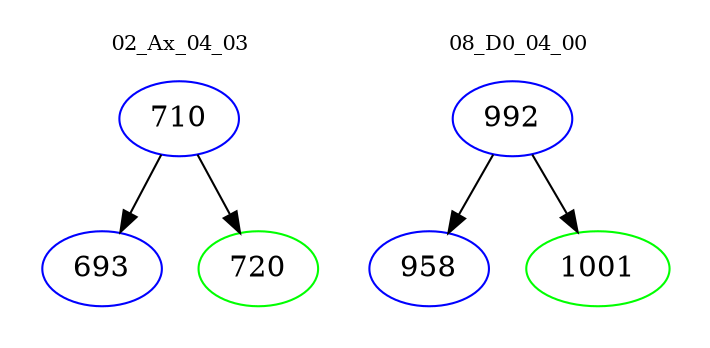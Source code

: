 digraph{
subgraph cluster_0 {
color = white
label = "02_Ax_04_03";
fontsize=10;
T0_710 [label="710", color="blue"]
T0_710 -> T0_693 [color="black"]
T0_693 [label="693", color="blue"]
T0_710 -> T0_720 [color="black"]
T0_720 [label="720", color="green"]
}
subgraph cluster_1 {
color = white
label = "08_D0_04_00";
fontsize=10;
T1_992 [label="992", color="blue"]
T1_992 -> T1_958 [color="black"]
T1_958 [label="958", color="blue"]
T1_992 -> T1_1001 [color="black"]
T1_1001 [label="1001", color="green"]
}
}
